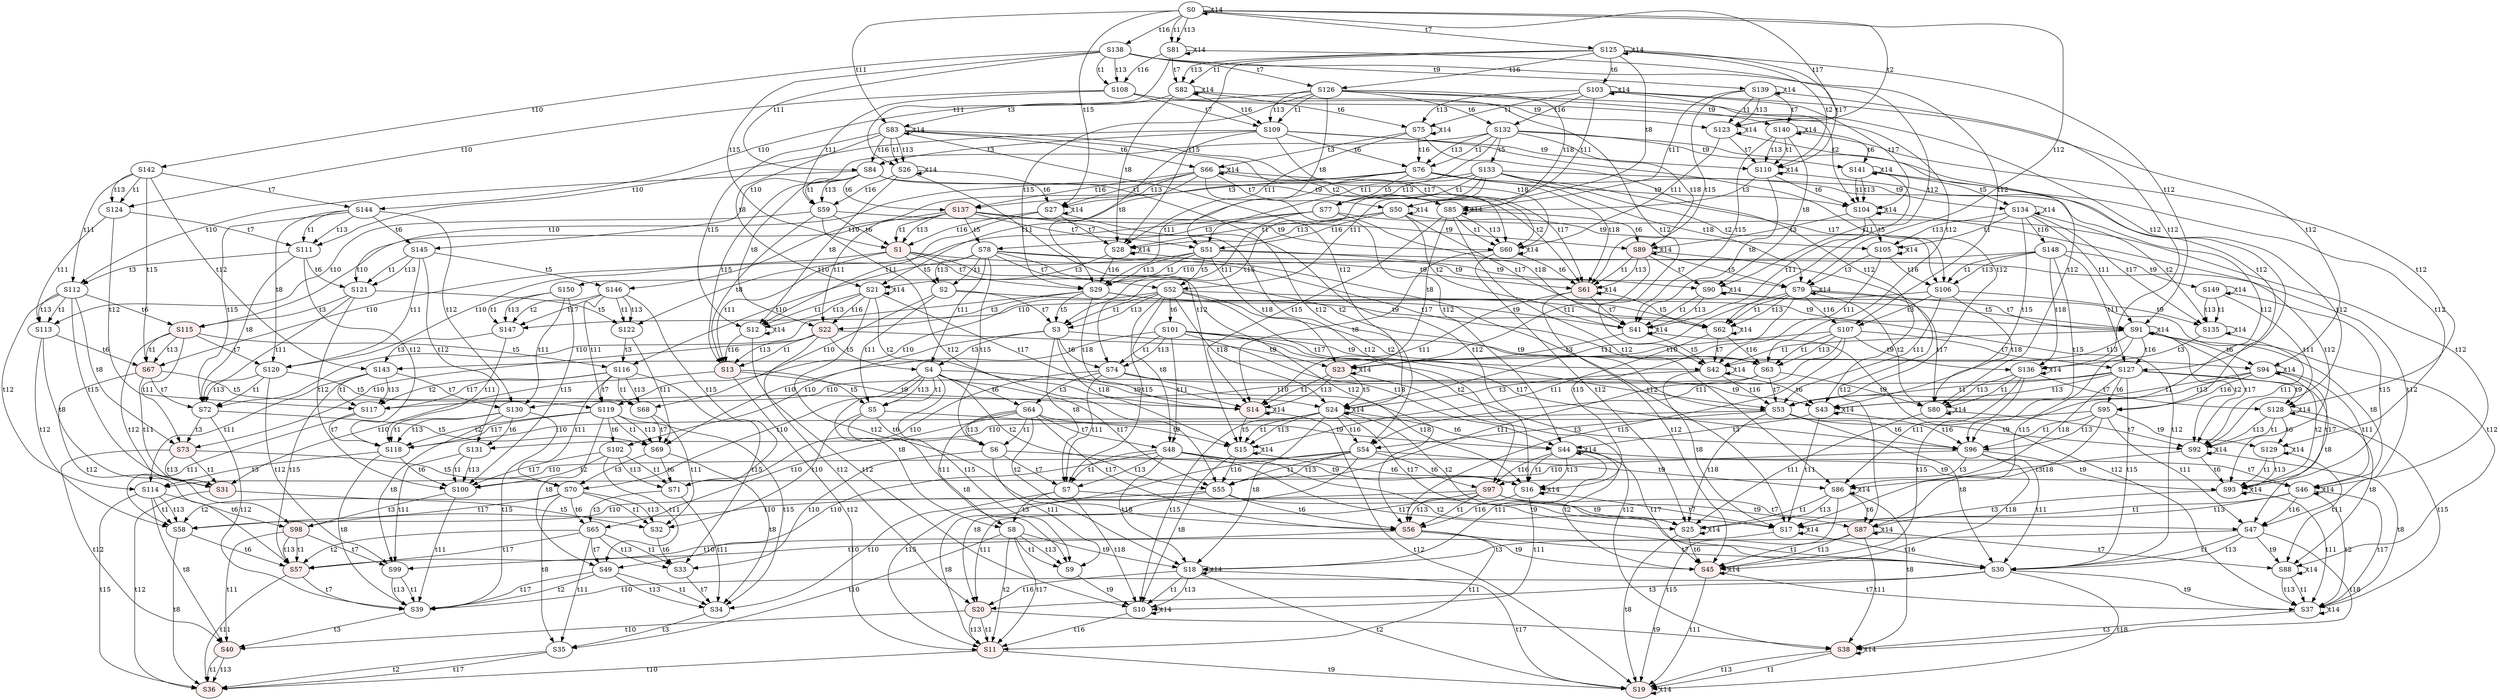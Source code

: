 digraph "SCdebug/29" {
node [fillcolor="#FFFFFF"]; S54 ;
node [fillcolor="#FFFFFF"]; S52 ;
node [fillcolor="#FFFFFF"]; S48 ;
node [fillcolor="#FFFFFF"]; S47 ;
node [style=filled fillcolor="#FFEEEE"]; S20 ;
node [fillcolor="#FFFFFF"]; S4 ;
node [fillcolor="#FFFFFF"]; S8 ;
node [fillcolor="#FFFFFF"]; S127 ;
node [fillcolor="#FFFFFF"]; S46 ;
node [style=filled fillcolor="#FFEEEE"]; S38 ;
node [fillcolor="#FFFFFF"]; S24 ;
node [fillcolor="#FFFFFF"]; S18 ;
node [fillcolor="#FFFFFF"]; S86 ;
node [fillcolor="#FFFFFF"]; S88 ;
node [fillcolor="#FFFFFF"]; S91 ;
node [fillcolor="#FFFFFF"]; S128 ;
node [fillcolor="#FFFFFF"]; S49 ;
node [style=filled fillcolor="#FFEEEE"]; S40 ;
node [fillcolor="#FFFFFF"]; S35 ;
node [fillcolor="#FFFFFF"]; S70 ;
node [fillcolor="#FFFFFF"]; S99 ;
node [fillcolor="#FFFFFF"]; S114 ;
node [fillcolor="#FFFFFF"]; S119 ;
node [fillcolor="#FFFFFF"]; S130 ;
node [style=filled fillcolor="#FFEEEE"]; S1 ;
node [fillcolor="#FFFFFF"]; S76 ;
node [fillcolor="#FFFFFF"]; S108 ;
node [style=filled fillcolor="#FFEEEE"]; S61 ;
node [fillcolor="#FFFFFF"]; S27 ;
node [fillcolor="#FFFFFF"]; S75 ;
node [fillcolor="#FFFFFF"]; S81 ;
node [fillcolor="#FFFFFF"]; S104 ;
node [fillcolor="#FFFFFF"]; S123 ;
node [style=filled fillcolor="#FFEEEE"]; S67 ;
node [fillcolor="#FFFFFF"]; S121 ;
node [fillcolor="#FFFFFF"]; S124 ;
node [fillcolor="#FFFFFF"]; S59 ;
node [fillcolor="#FFFFFF"]; S29 ;
node [style=filled fillcolor="#FFEEEE"]; S13 ;
node [fillcolor="#FFFFFF"]; S109 ;
node [fillcolor="#FFFFFF"]; S60 ;
node [fillcolor="#FFFFFF"]; S41 ;
node [fillcolor="#FFFFFF"]; S28 ;
node [fillcolor="#FFFFFF"]; S26 ;
node [fillcolor="#FFFFFF"]; S12 ;
node [style=filled fillcolor="#FFEEEE"]; S14 ;
node [fillcolor="#FFFFFF"]; S82 ;
node [fillcolor="#FFFFFF"]; S110 ;
node [style=filled fillcolor="#FFEEEE"]; S31 ;
node [fillcolor="#FFFFFF"]; S72 ;
node [fillcolor="#FFFFFF"]; S111 ;
node [fillcolor="#FFFFFF"]; S113 ;
node [style=filled fillcolor="#FFEEEE"]; S137 ;
node [fillcolor="#FFFFFF"]; S132 ;
node [fillcolor="#FFFFFF"]; S138 ;
node [fillcolor="#FFFFFF"]; S66 ;
node [style=filled fillcolor="#FFEEEE"]; S89 ;
node [fillcolor="#FFFFFF"]; S103 ;
node [fillcolor="#FFFFFF"]; S0 ;
node [fillcolor="#FFFFFF"]; S139 ;
node [fillcolor="#FFFFFF"]; S141 ;
node [style=filled fillcolor="#FFEEEE"]; S115 ;
node [fillcolor="#FFFFFF"]; S142 ;
node [fillcolor="#FFFFFF"]; S145 ;
node [fillcolor="#FFFFFF"]; S51 ;
node [style=filled fillcolor="#FFEEEE"]; S22 ;
node [fillcolor="#FFFFFF"]; S84 ;
node [fillcolor="#FFFFFF"]; S126 ;
node [fillcolor="#FFFFFF"]; S50 ;
node [style=filled fillcolor="#FFEEEE"]; S23 ;
node [fillcolor="#FFFFFF"]; S21 ;
node [fillcolor="#FFFFFF"]; S83 ;
node [fillcolor="#FFFFFF"]; S85 ;
node [fillcolor="#FFFFFF"]; S90 ;
node [fillcolor="#FFFFFF"]; S125 ;
node [fillcolor="#FFFFFF"]; S140 ;
node [style=filled fillcolor="#FFEEEE"]; S73 ;
node [fillcolor="#FFFFFF"]; S112 ;
node [fillcolor="#FFFFFF"]; S120 ;
node [fillcolor="#FFFFFF"]; S144 ;
node [fillcolor="#FFFFFF"]; S63 ;
node [style=filled fillcolor="#FFEEEE"]; S56 ;
node [fillcolor="#FFFFFF"]; S2 ;
node [fillcolor="#FFFFFF"]; S6 ;
node [fillcolor="#FFFFFF"]; S74 ;
node [fillcolor="#FFFFFF"]; S77 ;
node [fillcolor="#FFFFFF"]; S96 ;
node [fillcolor="#FFFFFF"]; S106 ;
node [fillcolor="#FFFFFF"]; S62 ;
node [style=filled fillcolor="#FFEEEE"]; S45 ;
node [fillcolor="#FFFFFF"]; S43 ;
node [fillcolor="#FFFFFF"]; S16 ;
node [fillcolor="#FFFFFF"]; S80 ;
node [fillcolor="#FFFFFF"]; S93 ;
node [fillcolor="#FFFFFF"]; S105 ;
node [fillcolor="#FFFFFF"]; S135 ;
node [style=filled fillcolor="#FFEEEE"]; S57 ;
node [fillcolor="#FFFFFF"]; S33 ;
node [fillcolor="#FFFFFF"]; S68 ;
node [fillcolor="#FFFFFF"]; S71 ;
node [fillcolor="#FFFFFF"]; S100 ;
node [fillcolor="#FFFFFF"]; S117 ;
node [fillcolor="#FFFFFF"]; S122 ;
node [fillcolor="#FFFFFF"]; S147 ;
node [fillcolor="#FFFFFF"]; S55 ;
node [fillcolor="#FFFFFF"]; S53 ;
node [fillcolor="#FFFFFF"]; S30 ;
node [fillcolor="#FFFFFF"]; S3 ;
node [fillcolor="#FFFFFF"]; S5 ;
node [fillcolor="#FFFFFF"]; S7 ;
node [fillcolor="#FFFFFF"]; S9 ;
node [style=filled fillcolor="#FFEEEE"]; S11 ;
node [fillcolor="#FFFFFF"]; S42 ;
node [fillcolor="#FFFFFF"]; S37 ;
node [fillcolor="#FFFFFF"]; S25 ;
node [fillcolor="#FFFFFF"]; S10 ;
node [fillcolor="#FFFFFF"]; S15 ;
node [fillcolor="#FFFFFF"]; S17 ;
node [style=filled fillcolor="#FFEEEE"]; S19 ;
node [fillcolor="#FFFFFF"]; S92 ;
node [fillcolor="#FFFFFF"]; S58 ;
node [fillcolor="#FFFFFF"]; S39 ;
node [style=filled fillcolor="#FFEEEE"]; S36 ;
node [fillcolor="#FFFFFF"]; S34 ;
node [fillcolor="#FFFFFF"]; S32 ;
node [fillcolor="#FFFFFF"]; S69 ;
node [fillcolor="#FFFFFF"]; S118 ;
node [fillcolor="#FFFFFF"]; S64 ;
node [fillcolor="#FFFFFF"]; S78 ;
node [fillcolor="#FFFFFF"]; S95 ;
node [style=filled fillcolor="#FFEEEE"]; S97 ;
node [fillcolor="#FFFFFF"]; S101 ;
node [fillcolor="#FFFFFF"]; S107 ;
node [fillcolor="#FFFFFF"]; S133 ;
node [fillcolor="#FFFFFF"]; S148 ;
node [fillcolor="#FFFFFF"]; S44 ;
node [fillcolor="#FFFFFF"]; S79 ;
node [style=filled fillcolor="#FFEEEE"]; S87 ;
node [fillcolor="#FFFFFF"]; S94 ;
node [fillcolor="#FFFFFF"]; S129 ;
node [fillcolor="#FFFFFF"]; S134 ;
node [fillcolor="#FFFFFF"]; S136 ;
node [fillcolor="#FFFFFF"]; S149 ;
node [fillcolor="#FFFFFF"]; S65 ;
node [style=filled fillcolor="#FFEEEE"]; S98 ;
node [fillcolor="#FFFFFF"]; S102 ;
node [fillcolor="#FFFFFF"]; S116 ;
node [fillcolor="#FFFFFF"]; S131 ;
node [fillcolor="#FFFFFF"]; S143 ;
node [fillcolor="#FFFFFF"]; S146 ;
node [fillcolor="#FFFFFF"]; S150 ;
S54 -> S97 [label=t6]
S54 -> S55 [label=t1]
S54 -> S55 [label=t13]
S54 -> S11 [label=t15]
S54 -> S114 [label=t10]
S54 -> S86 [label=t9]
S54 -> S20 [label=t8]
S52 -> S101 [label=t6]
S52 -> S53 [label=t2]
S52 -> S53 [label=t17]
S52 -> S3 [label=t1]
S52 -> S3 [label=t13]
S52 -> S7 [label=t15]
S52 -> S119 [label=t10]
S52 -> S24 [label=t18]
S52 -> S91 [label=t9]
S52 -> S48 [label=t8]
S48 -> S30 [label=t2]
S48 -> S30 [label=t17]
S48 -> S7 [label=t1]
S48 -> S7 [label=t13]
S48 -> S49 [label=t10]
S48 -> S46 [label=t9]
S48 -> S18 [label=t18]
S47 -> S30 [label=t1]
S47 -> S30 [label=t13]
S47 -> S99 [label=t10]
S47 -> S38 [label=t18]
S47 -> S88 [label=t9]
S20 -> S11 [label=t1]
S20 -> S11 [label=t13]
S20 -> S40 [label=t10]
S20 -> S38 [label=t9]
S4 -> S64 [label=t6]
S4 -> S55 [label=t2]
S4 -> S55 [label=t17]
S4 -> S5 [label=t1]
S4 -> S5 [label=t13]
S4 -> S9 [label=t15]
S4 -> S70 [label=t10]
S4 -> S24 [label=t9]
S4 -> S8 [label=t8]
S8 -> S9 [label=t1]
S8 -> S9 [label=t13]
S8 -> S11 [label=t2]
S8 -> S11 [label=t17]
S8 -> S35 [label=t10]
S8 -> S18 [label=t9]
S127 -> S95 [label=t6]
S127 -> S53 [label=t1]
S127 -> S53 [label=t13]
S127 -> S30 [label=t15]
S127 -> S130 [label=t10]
S127 -> S86 [label=t18]
S127 -> S128 [label=t9]
S127 -> S47 [label=t8]
S46 -> S37 [label=t2]
S46 -> S37 [label=t17]
S46 -> S17 [label=t1]
S46 -> S17 [label=t13]
S46 -> S46 [label=t14]
S46 -> S47 [label=t16]
S38 -> S19 [label=t1]
S38 -> S19 [label=t13]
S38 -> S38 [label=t14]
S24 -> S44 [label=t6]
S24 -> S25 [label=t2]
S24 -> S25 [label=t17]
S24 -> S10 [label=t15]
S24 -> S15 [label=t1]
S24 -> S15 [label=t13]
S24 -> S18 [label=t8]
S24 -> S24 [label=t14]
S24 -> S54 [label=t16]
S18 -> S10 [label=t1]
S18 -> S10 [label=t13]
S18 -> S19 [label=t2]
S18 -> S19 [label=t17]
S18 -> S18 [label=t14]
S18 -> S20 [label=t16]
S86 -> S87 [label=t6]
S86 -> S25 [label=t1]
S86 -> S25 [label=t13]
S86 -> S19 [label=t15]
S86 -> S38 [label=t8]
S86 -> S86 [label=t14]
S88 -> S37 [label=t1]
S88 -> S37 [label=t13]
S88 -> S88 [label=t14]
S91 -> S94 [label=t6]
S91 -> S42 [label=t1]
S91 -> S42 [label=t13]
S91 -> S17 [label=t15]
S91 -> S92 [label=t2]
S91 -> S92 [label=t17]
S91 -> S46 [label=t8]
S91 -> S91 [label=t14]
S91 -> S127 [label=t16]
S128 -> S129 [label=t6]
S128 -> S37 [label=t15]
S128 -> S92 [label=t1]
S128 -> S92 [label=t13]
S128 -> S88 [label=t8]
S128 -> S128 [label=t14]
S49 -> S39 [label=t2]
S49 -> S39 [label=t17]
S49 -> S34 [label=t1]
S49 -> S34 [label=t13]
S40 -> S36 [label=t1]
S40 -> S36 [label=t13]
S35 -> S36 [label=t2]
S35 -> S36 [label=t17]
S70 -> S65 [label=t6]
S70 -> S58 [label=t2]
S70 -> S58 [label=t17]
S70 -> S32 [label=t1]
S70 -> S32 [label=t13]
S70 -> S35 [label=t8]
S99 -> S39 [label=t1]
S99 -> S39 [label=t13]
S114 -> S98 [label=t6]
S114 -> S58 [label=t1]
S114 -> S58 [label=t13]
S114 -> S36 [label=t15]
S114 -> S40 [label=t8]
S119 -> S102 [label=t6]
S119 -> S34 [label=t15]
S119 -> S69 [label=t1]
S119 -> S69 [label=t13]
S119 -> S118 [label=t2]
S119 -> S118 [label=t17]
S119 -> S49 [label=t8]
S130 -> S131 [label=t6]
S130 -> S39 [label=t15]
S130 -> S118 [label=t1]
S130 -> S118 [label=t13]
S130 -> S99 [label=t8]
S1 -> S56 [label=t12]
S1 -> S2 [label=t5]
S1 -> S29 [label=t7]
S1 -> S13 [label=t11]
S1 -> S67 [label=t10]
S1 -> S61 [label=t9]
S76 -> S77 [label=t5]
S76 -> S96 [label=t12]
S76 -> S137 [label=t3]
S76 -> S29 [label=t11]
S76 -> S121 [label=t10]
S76 -> S61 [label=t18]
S76 -> S104 [label=t9]
S108 -> S63 [label=t12]
S108 -> S59 [label=t11]
S108 -> S109 [label=t7]
S108 -> S124 [label=t10]
S108 -> S123 [label=t9]
S61 -> S62 [label=t5]
S61 -> S45 [label=t12]
S61 -> S41 [label=t7]
S61 -> S14 [label=t11]
S61 -> S61 [label=t14]
S27 -> S16 [label=t12]
S27 -> S28 [label=t7]
S27 -> S12 [label=t11]
S27 -> S27 [label=t14]
S27 -> S1 [label=t16]
S75 -> S43 [label=t12]
S75 -> S66 [label=t3]
S75 -> S28 [label=t11]
S75 -> S75 [label=t14]
S75 -> S76 [label=t16]
S81 -> S62 [label=t12]
S81 -> S26 [label=t11]
S81 -> S82 [label=t7]
S81 -> S81 [label=t14]
S81 -> S108 [label=t16]
S104 -> S93 [label=t12]
S104 -> S105 [label=t5]
S104 -> S89 [label=t3]
S104 -> S41 [label=t11]
S104 -> S104 [label=t14]
S123 -> S80 [label=t12]
S123 -> S60 [label=t11]
S123 -> S110 [label=t7]
S123 -> S123 [label=t14]
S67 -> S57 [label=t12]
S67 -> S68 [label=t5]
S67 -> S31 [label=t11]
S67 -> S72 [label=t7]
S121 -> S100 [label=t12]
S121 -> S122 [label=t5]
S121 -> S115 [label=t3]
S121 -> S72 [label=t11]
S124 -> S117 [label=t12]
S124 -> S111 [label=t7]
S124 -> S113 [label=t11]
S59 -> S55 [label=t12]
S59 -> S113 [label=t10]
S59 -> S60 [label=t9]
S59 -> S1 [label=t6]
S59 -> S13 [label=t8]
S29 -> S30 [label=t12]
S29 -> S3 [label=t5]
S29 -> S22 [label=t3]
S29 -> S72 [label=t10]
S29 -> S41 [label=t9]
S29 -> S14 [label=t18]
S13 -> S5 [label=t5]
S13 -> S11 [label=t12]
S13 -> S31 [label=t10]
S13 -> S14 [label=t9]
S109 -> S53 [label=t12]
S109 -> S84 [label=t3]
S109 -> S111 [label=t10]
S109 -> S60 [label=t18]
S109 -> S110 [label=t9]
S109 -> S29 [label=t8]
S109 -> S76 [label=t6]
S60 -> S25 [label=t12]
S60 -> S61 [label=t6]
S60 -> S14 [label=t8]
S60 -> S60 [label=t14]
S41 -> S42 [label=t5]
S41 -> S37 [label=t12]
S41 -> S23 [label=t3]
S41 -> S41 [label=t14]
S28 -> S17 [label=t12]
S28 -> S21 [label=t3]
S28 -> S28 [label=t14]
S28 -> S29 [label=t16]
S26 -> S15 [label=t12]
S26 -> S27 [label=t6]
S26 -> S12 [label=t8]
S26 -> S26 [label=t14]
S26 -> S59 [label=t16]
S12 -> S10 [label=t12]
S12 -> S12 [label=t14]
S12 -> S13 [label=t16]
S14 -> S15 [label=t5]
S14 -> S19 [label=t12]
S14 -> S14 [label=t14]
S82 -> S42 [label=t12]
S82 -> S83 [label=t3]
S82 -> S28 [label=t8]
S82 -> S75 [label=t6]
S82 -> S82 [label=t14]
S82 -> S109 [label=t16]
S110 -> S92 [label=t12]
S110 -> S85 [label=t3]
S110 -> S41 [label=t8]
S110 -> S104 [label=t6]
S110 -> S110 [label=t14]
S31 -> S36 [label=t12]
S31 -> S32 [label=t5]
S72 -> S39 [label=t12]
S72 -> S69 [label=t5]
S72 -> S73 [label=t3]
S111 -> S118 [label=t12]
S111 -> S112 [label=t3]
S111 -> S72 [label=t8]
S111 -> S121 [label=t6]
S113 -> S58 [label=t12]
S113 -> S31 [label=t8]
S113 -> S67 [label=t6]
S137 -> S78 [label=t5]
S137 -> S97 [label=t12]
S137 -> S51 [label=t7]
S137 -> S22 [label=t11]
S137 -> S115 [label=t10]
S137 -> S89 [label=t9]
S137 -> S1 [label=t1]
S137 -> S1 [label=t13]
S132 -> S95 [label=t12]
S132 -> S133 [label=t5]
S132 -> S51 [label=t11]
S132 -> S145 [label=t10]
S132 -> S89 [label=t18]
S132 -> S141 [label=t9]
S132 -> S76 [label=t1]
S132 -> S76 [label=t13]
S138 -> S107 [label=t12]
S138 -> S84 [label=t11]
S138 -> S126 [label=t7]
S138 -> S142 [label=t10]
S138 -> S139 [label=t9]
S138 -> S108 [label=t1]
S138 -> S108 [label=t13]
S138 -> S1 [label=t15]
S66 -> S44 [label=t12]
S66 -> S50 [label=t7]
S66 -> S21 [label=t11]
S66 -> S27 [label=t1]
S66 -> S61 [label=t2]
S66 -> S27 [label=t13]
S66 -> S61 [label=t17]
S66 -> S66 [label=t14]
S66 -> S137 [label=t16]
S89 -> S79 [label=t5]
S89 -> S87 [label=t12]
S89 -> S23 [label=t11]
S89 -> S90 [label=t7]
S89 -> S61 [label=t1]
S89 -> S61 [label=t13]
S89 -> S89 [label=t14]
S103 -> S94 [label=t12]
S103 -> S50 [label=t11]
S103 -> S75 [label=t1]
S103 -> S104 [label=t2]
S103 -> S75 [label=t13]
S103 -> S104 [label=t17]
S103 -> S103 [label=t14]
S103 -> S132 [label=t16]
S0 -> S79 [label=t12]
S0 -> S83 [label=t11]
S0 -> S125 [label=t7]
S0 -> S81 [label=t1]
S0 -> S123 [label=t2]
S0 -> S81 [label=t13]
S0 -> S27 [label=t15]
S0 -> S123 [label=t17]
S0 -> S0 [label=t14]
S0 -> S138 [label=t16]
S139 -> S136 [label=t12]
S139 -> S85 [label=t11]
S139 -> S140 [label=t7]
S139 -> S123 [label=t1]
S139 -> S123 [label=t13]
S139 -> S61 [label=t15]
S139 -> S139 [label=t14]
S141 -> S129 [label=t12]
S141 -> S134 [label=t5]
S141 -> S90 [label=t11]
S141 -> S104 [label=t1]
S141 -> S104 [label=t13]
S141 -> S141 [label=t14]
S115 -> S98 [label=t12]
S115 -> S116 [label=t5]
S115 -> S73 [label=t11]
S115 -> S120 [label=t7]
S115 -> S67 [label=t1]
S115 -> S67 [label=t13]
S142 -> S143 [label=t12]
S142 -> S112 [label=t11]
S142 -> S144 [label=t7]
S142 -> S124 [label=t1]
S142 -> S124 [label=t13]
S142 -> S67 [label=t15]
S145 -> S131 [label=t12]
S145 -> S146 [label=t5]
S145 -> S120 [label=t11]
S145 -> S121 [label=t1]
S145 -> S121 [label=t13]
S51 -> S120 [label=t10]
S51 -> S23 [label=t18]
S51 -> S90 [label=t9]
S51 -> S29 [label=t1]
S51 -> S29 [label=t13]
S51 -> S52 [label=t5]
S51 -> S47 [label=t12]
S22 -> S73 [label=t10]
S22 -> S23 [label=t9]
S22 -> S13 [label=t1]
S22 -> S13 [label=t13]
S22 -> S4 [label=t5]
S22 -> S20 [label=t12]
S84 -> S112 [label=t10]
S84 -> S85 [label=t9]
S84 -> S22 [label=t8]
S84 -> S59 [label=t1]
S84 -> S59 [label=t13]
S84 -> S13 [label=t15]
S84 -> S54 [label=t12]
S84 -> S137 [label=t6]
S126 -> S144 [label=t10]
S126 -> S85 [label=t18]
S126 -> S140 [label=t9]
S126 -> S51 [label=t8]
S126 -> S109 [label=t1]
S126 -> S109 [label=t13]
S126 -> S29 [label=t15]
S126 -> S127 [label=t12]
S126 -> S132 [label=t6]
S50 -> S28 [label=t1]
S50 -> S41 [label=t2]
S50 -> S28 [label=t13]
S50 -> S41 [label=t17]
S50 -> S46 [label=t12]
S50 -> S50 [label=t14]
S50 -> S51 [label=t16]
S23 -> S14 [label=t1]
S23 -> S14 [label=t13]
S23 -> S24 [label=t5]
S23 -> S38 [label=t12]
S23 -> S23 [label=t14]
S21 -> S12 [label=t1]
S21 -> S14 [label=t2]
S21 -> S12 [label=t13]
S21 -> S14 [label=t17]
S21 -> S18 [label=t12]
S21 -> S21 [label=t14]
S21 -> S22 [label=t16]
S83 -> S21 [label=t8]
S83 -> S26 [label=t1]
S83 -> S60 [label=t2]
S83 -> S26 [label=t13]
S83 -> S12 [label=t15]
S83 -> S60 [label=t17]
S83 -> S24 [label=t12]
S83 -> S66 [label=t6]
S83 -> S83 [label=t14]
S83 -> S84 [label=t16]
S85 -> S23 [label=t8]
S85 -> S60 [label=t1]
S85 -> S60 [label=t13]
S85 -> S14 [label=t15]
S85 -> S86 [label=t12]
S85 -> S89 [label=t6]
S85 -> S85 [label=t14]
S90 -> S41 [label=t1]
S90 -> S41 [label=t13]
S90 -> S91 [label=t5]
S90 -> S88 [label=t12]
S90 -> S90 [label=t14]
S125 -> S50 [label=t8]
S125 -> S82 [label=t1]
S125 -> S110 [label=t2]
S125 -> S82 [label=t13]
S125 -> S28 [label=t15]
S125 -> S110 [label=t17]
S125 -> S91 [label=t12]
S125 -> S103 [label=t6]
S125 -> S125 [label=t14]
S125 -> S126 [label=t16]
S140 -> S90 [label=t8]
S140 -> S110 [label=t1]
S140 -> S110 [label=t13]
S140 -> S41 [label=t15]
S140 -> S128 [label=t12]
S140 -> S141 [label=t6]
S140 -> S140 [label=t14]
S73 -> S31 [label=t1]
S73 -> S31 [label=t13]
S73 -> S70 [label=t5]
S73 -> S40 [label=t12]
S112 -> S73 [label=t8]
S112 -> S113 [label=t1]
S112 -> S113 [label=t13]
S112 -> S31 [label=t15]
S112 -> S114 [label=t12]
S112 -> S115 [label=t6]
S120 -> S72 [label=t1]
S120 -> S72 [label=t13]
S120 -> S119 [label=t5]
S120 -> S99 [label=t12]
S144 -> S120 [label=t8]
S144 -> S111 [label=t1]
S144 -> S111 [label=t13]
S144 -> S72 [label=t15]
S144 -> S130 [label=t12]
S144 -> S145 [label=t6]
S63 -> S55 [label=t11]
S63 -> S53 [label=t7]
S63 -> S117 [label=t10]
S63 -> S80 [label=t9]
S56 -> S30 [label=t7]
S56 -> S11 [label=t11]
S56 -> S57 [label=t10]
S56 -> S45 [label=t9]
S2 -> S3 [label=t7]
S2 -> S5 [label=t11]
S2 -> S68 [label=t10]
S2 -> S62 [label=t9]
S6 -> S7 [label=t7]
S6 -> S9 [label=t11]
S6 -> S33 [label=t10]
S6 -> S16 [label=t9]
S74 -> S64 [label=t3]
S74 -> S7 [label=t11]
S74 -> S71 [label=t10]
S74 -> S43 [label=t9]
S74 -> S16 [label=t18]
S77 -> S78 [label=t3]
S77 -> S3 [label=t11]
S77 -> S122 [label=t10]
S77 -> S62 [label=t18]
S77 -> S105 [label=t9]
S96 -> S97 [label=t3]
S96 -> S30 [label=t11]
S96 -> S100 [label=t10]
S96 -> S45 [label=t18]
S96 -> S93 [label=t9]
S106 -> S107 [label=t3]
S106 -> S53 [label=t11]
S106 -> S147 [label=t10]
S106 -> S80 [label=t18]
S106 -> S135 [label=t9]
S62 -> S42 [label=t7]
S62 -> S15 [label=t11]
S62 -> S62 [label=t14]
S62 -> S63 [label=t16]
S45 -> S37 [label=t7]
S45 -> S19 [label=t11]
S45 -> S45 [label=t14]
S43 -> S44 [label=t3]
S43 -> S17 [label=t11]
S43 -> S43 [label=t14]
S43 -> S96 [label=t16]
S16 -> S10 [label=t11]
S16 -> S17 [label=t7]
S16 -> S16 [label=t14]
S16 -> S56 [label=t16]
S80 -> S25 [label=t11]
S80 -> S92 [label=t7]
S80 -> S80 [label=t14]
S93 -> S87 [label=t3]
S93 -> S37 [label=t11]
S93 -> S93 [label=t14]
S105 -> S79 [label=t3]
S105 -> S42 [label=t11]
S105 -> S105 [label=t14]
S105 -> S106 [label=t16]
S135 -> S136 [label=t3]
S135 -> S92 [label=t11]
S135 -> S135 [label=t14]
S57 -> S39 [label=t7]
S57 -> S36 [label=t11]
S33 -> S34 [label=t7]
S68 -> S32 [label=t11]
S68 -> S69 [label=t7]
S71 -> S65 [label=t3]
S71 -> S34 [label=t11]
S100 -> S98 [label=t3]
S100 -> S39 [label=t11]
S117 -> S58 [label=t11]
S117 -> S118 [label=t7]
S122 -> S116 [label=t3]
S122 -> S69 [label=t11]
S147 -> S143 [label=t3]
S147 -> S118 [label=t11]
S55 -> S58 [label=t10]
S55 -> S25 [label=t9]
S55 -> S56 [label=t6]
S55 -> S11 [label=t8]
S53 -> S118 [label=t10]
S53 -> S25 [label=t18]
S53 -> S92 [label=t9]
S53 -> S54 [label=t3]
S53 -> S96 [label=t6]
S53 -> S30 [label=t8]
S30 -> S39 [label=t10]
S30 -> S37 [label=t9]
S30 -> S19 [label=t18]
S30 -> S20 [label=t3]
S3 -> S69 [label=t10]
S3 -> S42 [label=t9]
S3 -> S15 [label=t18]
S3 -> S4 [label=t3]
S3 -> S74 [label=t6]
S3 -> S7 [label=t8]
S5 -> S32 [label=t10]
S5 -> S15 [label=t9]
S5 -> S6 [label=t6]
S5 -> S9 [label=t8]
S7 -> S34 [label=t10]
S7 -> S10 [label=t18]
S7 -> S17 [label=t9]
S7 -> S8 [label=t3]
S9 -> S10 [label=t9]
S11 -> S36 [label=t10]
S11 -> S19 [label=t9]
S42 -> S24 [label=t3]
S42 -> S43 [label=t6]
S42 -> S17 [label=t8]
S42 -> S42 [label=t14]
S42 -> S53 [label=t16]
S37 -> S38 [label=t3]
S37 -> S37 [label=t14]
S25 -> S45 [label=t6]
S25 -> S19 [label=t8]
S25 -> S25 [label=t14]
S10 -> S10 [label=t14]
S10 -> S11 [label=t16]
S15 -> S10 [label=t8]
S15 -> S16 [label=t6]
S15 -> S15 [label=t14]
S15 -> S55 [label=t16]
S17 -> S18 [label=t3]
S17 -> S17 [label=t14]
S17 -> S30 [label=t16]
S19 -> S19 [label=t14]
S92 -> S37 [label=t8]
S92 -> S86 [label=t3]
S92 -> S93 [label=t6]
S92 -> S92 [label=t14]
S58 -> S57 [label=t6]
S58 -> S36 [label=t8]
S39 -> S40 [label=t3]
S34 -> S35 [label=t3]
S32 -> S33 [label=t6]
S69 -> S34 [label=t8]
S69 -> S70 [label=t3]
S69 -> S71 [label=t6]
S118 -> S39 [label=t8]
S118 -> S114 [label=t3]
S118 -> S100 [label=t6]
S64 -> S65 [label=t10]
S64 -> S44 [label=t9]
S64 -> S6 [label=t1]
S64 -> S56 [label=t2]
S64 -> S6 [label=t13]
S64 -> S56 [label=t17]
S64 -> S48 [label=t7]
S64 -> S8 [label=t11]
S78 -> S116 [label=t10]
S78 -> S79 [label=t9]
S78 -> S2 [label=t1]
S78 -> S63 [label=t2]
S78 -> S2 [label=t13]
S78 -> S6 [label=t15]
S78 -> S63 [label=t17]
S78 -> S52 [label=t7]
S78 -> S4 [label=t11]
S95 -> S131 [label=t10]
S95 -> S87 [label=t18]
S95 -> S129 [label=t9]
S95 -> S96 [label=t1]
S95 -> S96 [label=t13]
S95 -> S47 [label=t11]
S97 -> S98 [label=t10]
S97 -> S87 [label=t9]
S97 -> S56 [label=t1]
S97 -> S56 [label=t13]
S97 -> S47 [label=t7]
S97 -> S20 [label=t11]
S101 -> S102 [label=t10]
S101 -> S44 [label=t18]
S101 -> S94 [label=t9]
S101 -> S74 [label=t1]
S101 -> S96 [label=t2]
S101 -> S74 [label=t13]
S101 -> S96 [label=t17]
S101 -> S48 [label=t11]
S107 -> S143 [label=t10]
S107 -> S136 [label=t9]
S107 -> S63 [label=t1]
S107 -> S63 [label=t13]
S107 -> S56 [label=t15]
S107 -> S127 [label=t7]
S107 -> S54 [label=t11]
S133 -> S146 [label=t10]
S133 -> S79 [label=t18]
S133 -> S134 [label=t9]
S133 -> S77 [label=t1]
S133 -> S106 [label=t2]
S133 -> S77 [label=t13]
S133 -> S74 [label=t15]
S133 -> S106 [label=t17]
S133 -> S52 [label=t11]
S148 -> S150 [label=t10]
S148 -> S136 [label=t18]
S148 -> S149 [label=t9]
S148 -> S106 [label=t1]
S148 -> S106 [label=t13]
S148 -> S96 [label=t15]
S148 -> S127 [label=t11]
S44 -> S16 [label=t1]
S44 -> S45 [label=t2]
S44 -> S16 [label=t13]
S44 -> S45 [label=t17]
S44 -> S46 [label=t7]
S44 -> S18 [label=t11]
S44 -> S44 [label=t14]
S44 -> S97 [label=t16]
S79 -> S62 [label=t1]
S79 -> S80 [label=t2]
S79 -> S62 [label=t13]
S79 -> S16 [label=t15]
S79 -> S80 [label=t17]
S79 -> S91 [label=t7]
S79 -> S24 [label=t11]
S79 -> S79 [label=t14]
S79 -> S107 [label=t16]
S87 -> S45 [label=t1]
S87 -> S45 [label=t13]
S87 -> S88 [label=t7]
S87 -> S38 [label=t11]
S87 -> S87 [label=t14]
S94 -> S43 [label=t1]
S94 -> S93 [label=t2]
S94 -> S43 [label=t13]
S94 -> S93 [label=t17]
S94 -> S46 [label=t11]
S94 -> S94 [label=t14]
S94 -> S95 [label=t16]
S129 -> S93 [label=t1]
S129 -> S93 [label=t13]
S129 -> S88 [label=t11]
S129 -> S129 [label=t14]
S134 -> S105 [label=t1]
S134 -> S135 [label=t2]
S134 -> S105 [label=t13]
S134 -> S43 [label=t15]
S134 -> S135 [label=t17]
S134 -> S91 [label=t11]
S134 -> S134 [label=t14]
S134 -> S148 [label=t16]
S136 -> S80 [label=t1]
S136 -> S80 [label=t13]
S136 -> S45 [label=t15]
S136 -> S128 [label=t7]
S136 -> S86 [label=t11]
S136 -> S136 [label=t14]
S149 -> S135 [label=t1]
S149 -> S135 [label=t13]
S149 -> S93 [label=t15]
S149 -> S128 [label=t11]
S149 -> S149 [label=t14]
S65 -> S33 [label=t1]
S65 -> S57 [label=t2]
S65 -> S33 [label=t13]
S65 -> S57 [label=t17]
S65 -> S49 [label=t7]
S65 -> S35 [label=t11]
S98 -> S57 [label=t1]
S98 -> S57 [label=t13]
S98 -> S99 [label=t7]
S98 -> S40 [label=t11]
S102 -> S71 [label=t1]
S102 -> S100 [label=t2]
S102 -> S71 [label=t13]
S102 -> S100 [label=t17]
S102 -> S49 [label=t11]
S116 -> S68 [label=t1]
S116 -> S117 [label=t2]
S116 -> S68 [label=t13]
S116 -> S33 [label=t15]
S116 -> S117 [label=t17]
S116 -> S119 [label=t7]
S116 -> S70 [label=t11]
S131 -> S100 [label=t1]
S131 -> S100 [label=t13]
S131 -> S99 [label=t11]
S143 -> S117 [label=t1]
S143 -> S117 [label=t13]
S143 -> S57 [label=t15]
S143 -> S130 [label=t7]
S143 -> S114 [label=t11]
S146 -> S122 [label=t1]
S146 -> S147 [label=t2]
S146 -> S122 [label=t13]
S146 -> S71 [label=t15]
S146 -> S147 [label=t17]
S146 -> S119 [label=t11]
S150 -> S147 [label=t1]
S150 -> S147 [label=t13]
S150 -> S100 [label=t15]
S150 -> S130 [label=t11]
}